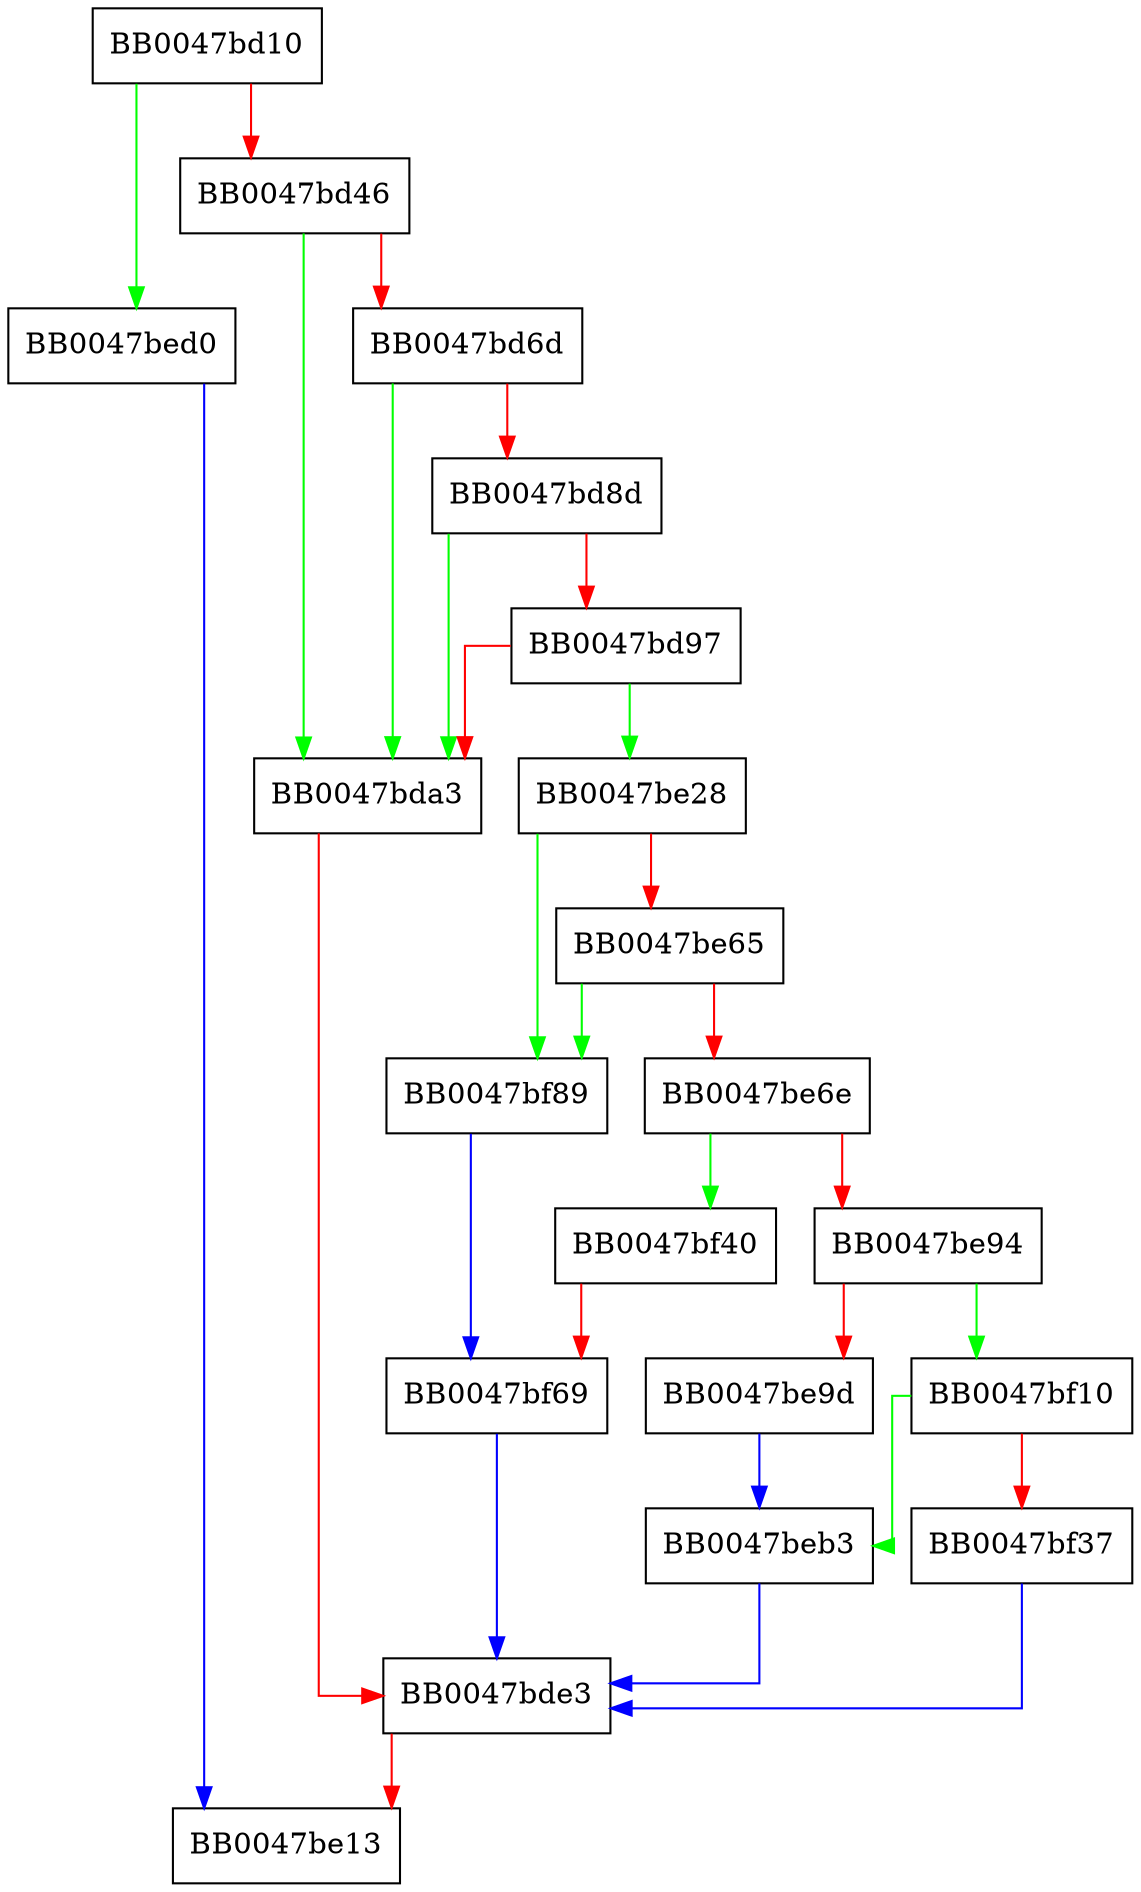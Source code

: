 digraph ssl_encapsulate {
  node [shape="box"];
  graph [splines=ortho];
  BB0047bd10 -> BB0047bed0 [color="green"];
  BB0047bd10 -> BB0047bd46 [color="red"];
  BB0047bd46 -> BB0047bda3 [color="green"];
  BB0047bd46 -> BB0047bd6d [color="red"];
  BB0047bd6d -> BB0047bda3 [color="green"];
  BB0047bd6d -> BB0047bd8d [color="red"];
  BB0047bd8d -> BB0047bda3 [color="green"];
  BB0047bd8d -> BB0047bd97 [color="red"];
  BB0047bd97 -> BB0047be28 [color="green"];
  BB0047bd97 -> BB0047bda3 [color="red"];
  BB0047bda3 -> BB0047bde3 [color="red"];
  BB0047bde3 -> BB0047be13 [color="red"];
  BB0047be28 -> BB0047bf89 [color="green"];
  BB0047be28 -> BB0047be65 [color="red"];
  BB0047be65 -> BB0047bf89 [color="green"];
  BB0047be65 -> BB0047be6e [color="red"];
  BB0047be6e -> BB0047bf40 [color="green"];
  BB0047be6e -> BB0047be94 [color="red"];
  BB0047be94 -> BB0047bf10 [color="green"];
  BB0047be94 -> BB0047be9d [color="red"];
  BB0047be9d -> BB0047beb3 [color="blue"];
  BB0047beb3 -> BB0047bde3 [color="blue"];
  BB0047bed0 -> BB0047be13 [color="blue"];
  BB0047bf10 -> BB0047beb3 [color="green"];
  BB0047bf10 -> BB0047bf37 [color="red"];
  BB0047bf37 -> BB0047bde3 [color="blue"];
  BB0047bf40 -> BB0047bf69 [color="red"];
  BB0047bf69 -> BB0047bde3 [color="blue"];
  BB0047bf89 -> BB0047bf69 [color="blue"];
}